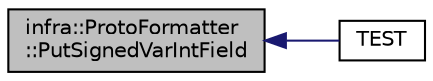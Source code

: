 digraph "infra::ProtoFormatter::PutSignedVarIntField"
{
 // INTERACTIVE_SVG=YES
  edge [fontname="Helvetica",fontsize="10",labelfontname="Helvetica",labelfontsize="10"];
  node [fontname="Helvetica",fontsize="10",shape=record];
  rankdir="LR";
  Node51 [label="infra::ProtoFormatter\l::PutSignedVarIntField",height=0.2,width=0.4,color="black", fillcolor="grey75", style="filled", fontcolor="black"];
  Node51 -> Node52 [dir="back",color="midnightblue",fontsize="10",style="solid",fontname="Helvetica"];
  Node52 [label="TEST",height=0.2,width=0.4,color="black", fillcolor="white", style="filled",URL="$d9/d3c/_test_proto_formatter_8cpp.html#ab736e68600397148be8660a56679799f"];
}
